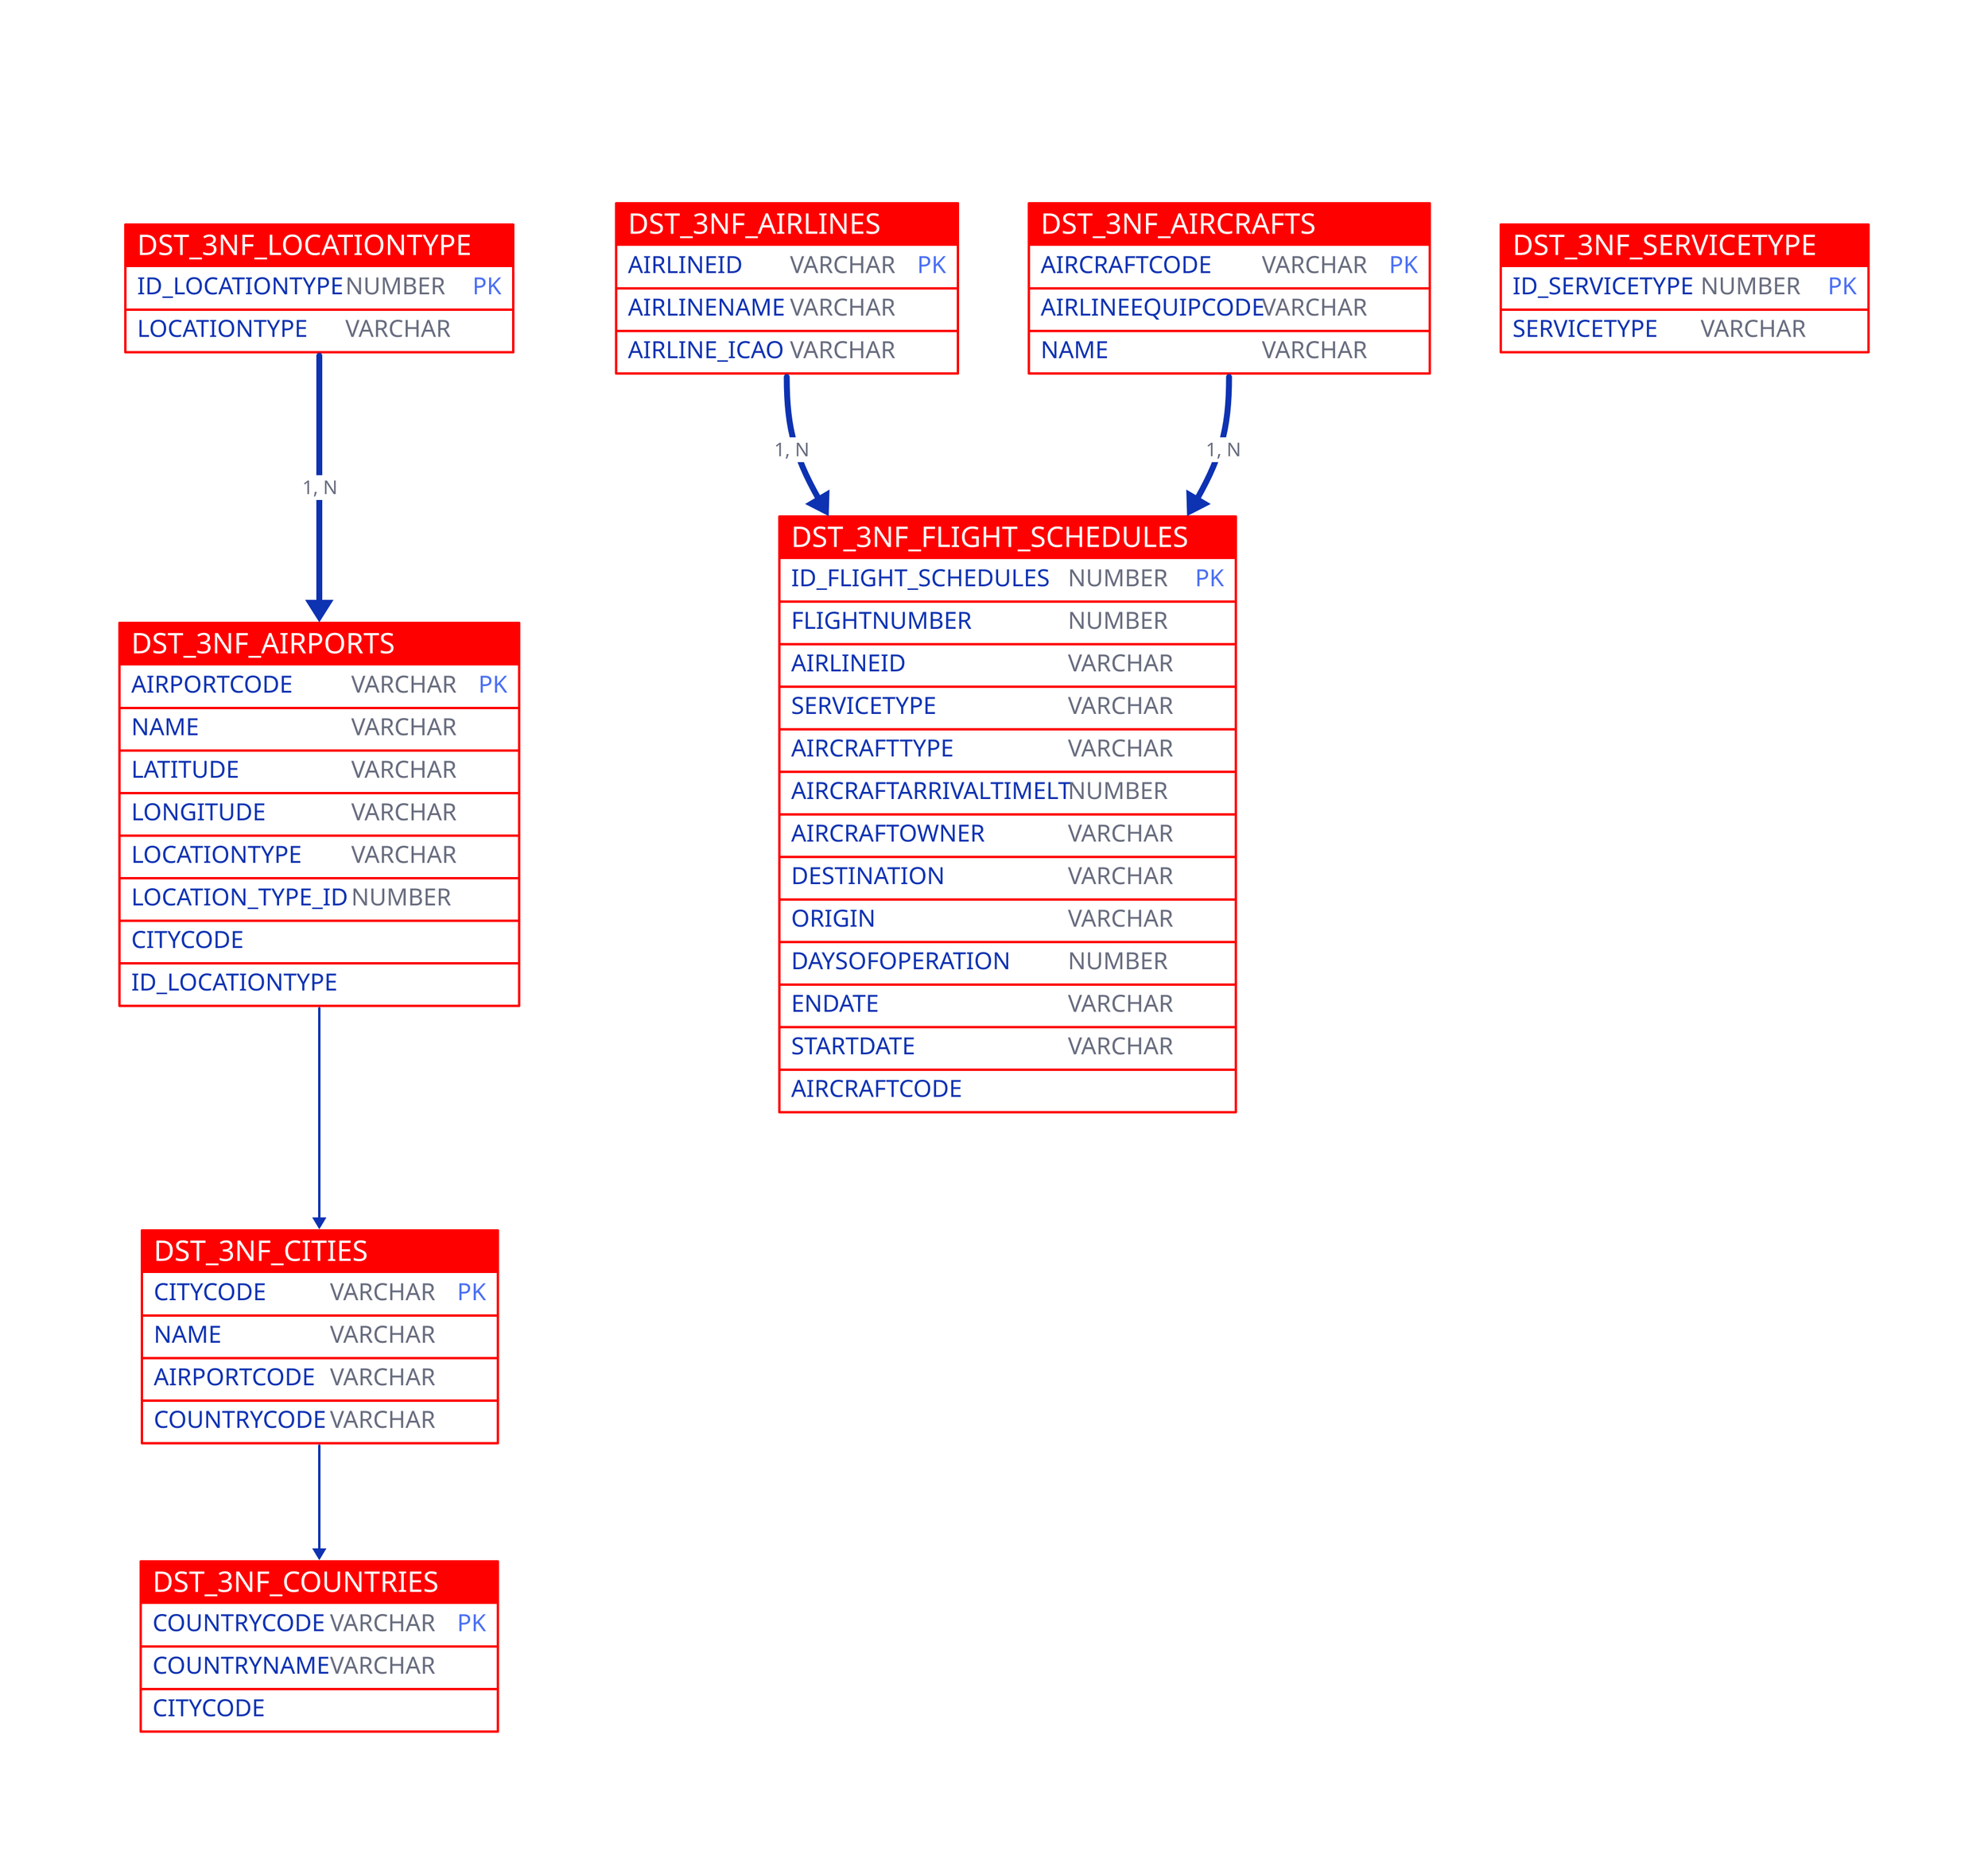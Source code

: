 title: |md
  # 'RAW DATA - 3NF DATA MODEL - SNOWFLAKE' DATA MODEL PIPELINE
| { near: top-center }

# #RAW DATA TABLES: {

#     DST_AIRCRAFTS: {
#         shape: sql_table
#         style: {fill: blue}
#         AIRCRAFTCODE: VARCHAR 
#         AIRLINEEQUIPCODE: VARCHAR
#         NAME: VARCHAR
#         LANGUAGECODE: VARCHAR
#     }

#     DST_AIRLINES: {
#         shape: sql_table
#         style: {fill: blue}
#         AIRLINEID: VARCHAR 
#         NAME: VARCHAR
#         LANGUAGECODE: VARCHAR
# 		AIRLINE_ICAO: VARCHAR
#     }
	
#     DST_AIRPORTS: {
#         shape: sql_table
#         style: {fill: blue}
#         AIRPORTCODE: VARCHAR 
#         CITYCODE: VARCHAR
#         COUNTRYCODE: VARCHAR
#         LOCATIONTYPE: VARCHAR
# 		NAME: VARCHAR
# 		LANGUAGECODE: VARCHAR
# 		LATITUDE: VARCHAR
# 		LONGITUDE: VARCHAR
# 		TIMEZONEID: VARCHAR
# 		UTCOFFSET: VARCHAR
#     }
	
#     DST_CITIES: {
#         shape: sql_table
#         style: {fill: blue}
#         AIRPORTCODE: VARCHAR 
#         CITYCODE: VARCHAR
# 		COUNTRYCODE: VARCHAR
#         NAME: VARCHAR
#         LANGUAGECODE: VARCHAR
# 		TIMEZONEID: VARCHAR
# 		UTCOFFSET: VARCHAR
#     }
	
#     DST_COUNTRIES: {
#         shape: sql_table
#         style: {fill: blue}
#         COUNTRYCODE: VARCHAR 
#         COUNTRYNAME: VARCHAR
#     }	
	
#     DST_FLIGHT_SCHEDULES: {
#         shape: sql_table
#         style: {fill: blue}
#         VALUE: VARIANT 
#         AIRLINEID: VARCHAR
# 		FLIGHTNUMBER: NUMBER
#         SERVICETYPE: VARCHAR
#         AIRCRAFTTYPE: VARCHAR
# 		AIRCRAFTARRIVALTIMELT: NUMBER
# 		AIRCRAFTOWNER: VARCHAR
# 		DESTINATION: VARCHAR
# 		ORIGIN: VARCHAR
# 		DAYSOFOPERATION: NUMBER
# 		ENDATE: VARCHAR
# 		STARTDATE: VARCHAR
#     }	    
# #}

#3NF DATA MODEL: {

    DST_3NF_AIRCRAFTS: {
        shape: sql_table
        style: {fill: red}
        AIRCRAFTCODE: VARCHAR {constraint: [primary_key]}
        AIRLINEEQUIPCODE: VARCHAR
        NAME: VARCHAR
    }

    DST_3NF_AIRLINES: {
        shape: sql_table
        style: {fill: red}
        AIRLINEID: VARCHAR {constraint: [primary_key]}
        AIRLINENAME: VARCHAR
		AIRLINE_ICAO: VARCHAR
    }
	
    DST_3NF_AIRPORTS: {
        shape: sql_table
        style: {fill: red}
        AIRPORTCODE: VARCHAR {constraint: [primary_key]}
		NAME: VARCHAR
		LATITUDE: VARCHAR
		LONGITUDE: VARCHAR
		LOCATIONTYPE: VARCHAR
		LOCATION_TYPE_ID: NUMBER
    }
	
    DST_3NF_CITIES: {
        shape: sql_table
        style: {fill: red}
		CITYCODE: NUMBER {constraint: [primary_key]}
		CITYCODE: VARCHAR
        NAME: VARCHAR
        AIRPORTCODE: VARCHAR
		COUNTRYCODE: VARCHAR
    }
	
    DST_3NF_COUNTRIES: {
        shape: sql_table
        style: {fill: red}
        COUNTRYCODE: VARCHAR {constraint: [primary_key]}
        COUNTRYNAME: VARCHAR
    }	
	
    DST_3NF_FLIGHT_SCHEDULES: {
        shape: sql_table
        style: {fill: red}
        ID_FLIGHT_SCHEDULES: NUMBER {constraint: [primary_key]}
		FLIGHTNUMBER: NUMBER
		AIRLINEID: VARCHAR
        SERVICETYPE: VARCHAR
        AIRCRAFTTYPE: VARCHAR
		AIRCRAFTARRIVALTIMELT: NUMBER
		AIRCRAFTOWNER: VARCHAR
		DESTINATION: VARCHAR
		ORIGIN: VARCHAR
		DAYSOFOPERATION: NUMBER
		ENDATE: VARCHAR
		STARTDATE: VARCHAR
    }	
	
	DST_3NF_LOCATIONTYPE: {
		shape: sql_table
		style: {fill: red}
		ID_LOCATIONTYPE: NUMBER {constraint: [primary_key]}
		LOCATIONTYPE: VARCHAR
	}
	
	DST_3NF_SERVICETYPE: {
		shape: sql_table
		style: {fill: red}
		ID_SERVICETYPE: NUMBER {constraint: [primary_key]}
		SERVICETYPE: VARCHAR
	}	
	
	DST_3NF_AIRPORTS.CITYCODE -> DST_3NF_CITIES.CITYCODE
	DST_3NF_CITIES.CITYCODE -> DST_3NF_COUNTRIES.CITYCODE
	DST_3NF_LOCATIONTYPE.ID_LOCATIONTYPE -> DST_3NF_AIRPORTS.ID_LOCATIONTYPE: 1, N {style.stroke-width:5}
	# DST_3NF_SERVICETYPE.ID_SERVICETYPE -> DST_3NF_FLIGHT_SCHEDULES.SERVICETYPE:1, N {style.stroke-width:5}
	#DST_3NF_COUNTRIES.CITYCODE -> DST_3NF_AIRPORTS.COUNTRYCODE: 1, N {style.stroke-width:5}
	# DST_3NF_CITIES.CITYCODE -> DST_3NF_AIRPORTS.CITYCODE: 1, N {style.stroke-width:5}
	DST_3NF_AIRLINES.AIRLINEID -> DST_3NF_FLIGHT_SCHEDULES.AIRLINEID: 1, N {style.stroke-width:5}
	DST_3NF_AIRCRAFTS.AIRCRAFTCODE -> DST_3NF_FLIGHT_SCHEDULES.AIRCRAFTCODE: 1, N {style.stroke-width:5}
	#DST_3NF_AIRPORTS.AIRCRAFTCODE -> DST_3NF_FLIGHT_SCHEDULES.ORIGIN: 1, N {style.stroke-width:5}
	#DST_3NF_AIRPORTS.AIRCRAFTCODE -> DST_3NF_FLIGHT_SCHEDULES.DESTINATION: 1, N {style.stroke-width:5}
	   
#}

#SNOWFLAKE DATA MODEL: {

#     DST_DIM_AIRPORTS: {
#         shape: sql_table
#         style: {fill: green}
# 		ID_DIM_AIRPORTCODE: NUMBER {constraint: [primary_key]}
#         AIRPORTCODE: VARCHAR 
# 		CITY_NAME: VARCHAR
# 		COUNTRY_NAME: VARCHAR
# 		LOCATIONTYPE: VARCHAR
# 		NAME: VARCHAR	
# 		LATITUDE: VARCHAR
# 		LONGITUDE: VARCHAR
		
#     }
	
	
#     DST_DIM_FLIGHT_SCHEDULES: {
#         shape: sql_table
#         style: {fill: green}
# 		ID_DIM_FLIGHT_SCHEDULES: NUMBER {constraint: [primary_key]}
# 		FLIGHTNUMBER: NUMBER
# 		AIRCRAFTTYPE: VARCHAR		
# 		AIRCRAFTOWNER: VARCHAR
# 		DESTINATION: VARCHAR
# 		ORIGIN: VARCHAR		
# 		AIRCRAFT_NAME: VARCHAR
# 		AIRLINE_NAME: VARCHAR
# 		SERVICETYPE: VARCHAR
# 		ENDATE: VARCHAR
# 		STARTDATE: VARCHAR
#     }	
	
# 	DST_DIM_FACT_FLIGHT_SCHEDULES: {
# 		shape: sql_table
#         style: {fill: green}
# 		ID_DIM_FACT_FLIGHT_SCHEDULES: NUMBER {constraint: [primary_key]}
# 		ID_DIM_AIRPORTS: NUMBER
# 		ID_DIM_FLIGHT_SCHEDULES: NUMBER
# 		ID_DIM_TIME: NUMBER
# 		AIRCRAFTARRIVALTIMELT: NUMBER
# 		DAYSOFOPERATION: NUMBER
# 	}
	
# 	DST_DIM_TIME: {
# 		shape: sql_table
#         style: {fill: green}
# 		ID_DIM_TIME: NUMBER
# 		DATE: DATE
# 		YEAR: NUMBER
# 		MONTH: NUMBER
# 		DAY: NUMBER
# 		DAY_OF_WEEK: NUMBER
# 		DAY_OF_YEAR: NUMBER
# 		QUARTER: NUMBER
# 		QUARTER_START_DAY_OF_YEAR: NUMBER
# 		DAY_OF_QUARTER: NUMBER
# 		MONTH_NAME: VARCHAR
# 		MONTH_NAME_SHORT: VARCHAR
# 		DAY_NAME: VARCHAR
# 		DAY_NAME_SHORT: VARCHAR
# 		ISO_YEAR: NUMBER
# 		ISO_WEEK: NUMBER
# 		ISO_QUARTER: NUMBER
# 		ISO_DAY_OF_WEEK: NUMBER
# 		DAYS_IN_YEAR: NUMBER
# 		DAYS_REMAINING_IN_YEAR: NUMBER
	
# 	}
    
	
    
#     #generic fact_table
#     #countries.id_country -> generic_fact_table.id_country: 1,n  
# 	#DST_DIM_AIRCRAFTS.ID_DIM_AIRCRAFTS -> DST_DIM_FACT_FLIGHT_SCHEDULES.ID_DIM_AIRCRAFTS: 1, N {style.stroke-width:5}
# 	#DST_DIM_AIRLINES.ID_DIM_AIRLINES -> DST_DIM_FACT_FLIGHT_SCHEDULES.ID_DIM_AIRLINES: 1, N {style.stroke-width:5}
# 	DST_DIM_AIRPORTS.ID_DIM_AIRPORTS -> DST_DIM_FACT_FLIGHT_SCHEDULES.ID_DIM_AIRPORTS: 1, N {style.stroke-width:5}
# 	#DST_DIM_SERVICETYPE.ID_DIM_SERVICETYPE -> DST_DIM_FACT_FLIGHT_SCHEDULES.ID_DIM_SERVICETYPE: 1,N {style.stroke-width:5}
# 	DST_DIM_FLIGHT_SCHEDULES.ID_DIM_FLIGHT_SCHEDULES -> DST_DIM_FACT_FLIGHT_SCHEDULES.ID_DIM_FLIGHT_SCHEDULES:1, N {style.stroke-width:5}
# 	DST_DIM_TIME.ID_DIM_TIME -> DST_DIM_FACT_FLIGHT_SCHEDULES.ID_DIM_TIME:1, N
# 	#DST_DIM_CITIES.ID_DIM_CITIES -> DST_DIM_FACT_FLIGHT_SCHEDULES.ID_DIM_CITIES: 1,N {style.stroke-width:5}
# 	#DST_DIM_COUNTRIES.ID_DIM_COUNTRIES -> DST_DIM_FACT_FLIGHT_SCHEDULES.ID_DIM_COUNTRIES:1, N {style.stroke-width:5}
# 	#DST_DIM_LOCATIONTYPE.ID_DIM_LOCATIONTYPE -> DST_DIM_FACT_FLIGHT_SCHEDULES.ID_DIM_LOCATIONTYPE:1, N {style.stroke-width:5}
	  
# #}


# DST_AIRCRAFTS --> DST_3NF_AIRCRAFTS : raw to 3NF data flow {style.animated:true}
# DST_AIRLINES --> DST_3NF_AIRLINES: raw to 3NF data flow {style.animated: true}
# DST_COUNTRIES --> DST_3NF_COUNTRIES: raw to 3NF data flow {style.animated: true}
# DST_CITIES --> DST_3NF_CITIES: raw to 3NF data flow {style.animated: true}
# DST_AIRPORTS --> DST_3NF_AIRPORTS: raw to 3NF data flow {style.animated: true}
# DST_AIRPORTS --> DST_3NF_LOCATIONTYPE: raw to 3NF data flow {style.animated: true}
# DST_FLIGHT_SCHEDULES --> DST_3NF_FLIGHT_SCHEDULES: raw to 3NF data flow {style.animated: true}
# DST_FLIGHT_SCHEDULES --> DST_3NF_SERVICETYPE: raw to 3NF data flow {style.animated: true}

# #DST_3NF_AIRCRAFTS --> DST_DIM_AIRCRAFTS: 3NF to Snowflake data flow {style.animated: true}
# #DST_3NF_AIRLINES --> DST_DIM_AIRLINES: 3NF to Snowflake data flow {style.animated: true}
# #DST_3NF_COUNTRIES --> DST_DIM_COUNTRIES: 3NF to Snowflake data flow {style.animated: true}
# #DST_3NF_CITIES --> DST_DIM_CITIES: 3NF to Snowflake data flow {style.animated: true}
# DST_3NF_AIRPORTS --> DST_DIM_AIRPORTS: 3NF to Snowflake data flow {style.animated: true}
# DST_3NF_FLIGHT_SCHEDULES --> DST_DIM_FLIGHT_SCHEDULES: 3NF to Snowflake data flow {style.animated: true}
# #DST_3NF_SERVICETYPE --> DST_DIM_SERVICETYPE: 3NF to Snowflake data flow {style.animated: true}
# #DST_DIM_AIRPORTS --> DST_DIM_LOCATIONTYPE: 3NF to Snowflake data flow {style.animated: true}
# #DST_3NF_LOCATIONTYPE --> DST_DIM_LOCATIONTYPE: 3NF to Snowflake data flow {style.animated: true}

# #DST_DIM_AIRCRAFTS --> DST_DIM_FACT_FLIGHT_SCHEDULES: fact table data flow {style.animated: true}
# #DST_DIM_AIRLINES --> DST_DIM_FACT_FLIGHT_SCHEDULES: fact table data flow {style.animated: true}
# #DST_DIM_COUNTRIES --> DST_DIM_FACT_FLIGHT_SCHEDULES: fact table data flow {style.animated: true}
# #DST_DIM_CITIES --> DST_DIM_FACT_FLIGHT_SCHEDULES: fact table data flow {style.animated: true}
# #DST_DIM_AIRPORTS --> DST_DIM_FACT_FLIGHT_SCHEDULES: fact table data flow {style.animated: true}
# #DST_DIM_FLIGHT_SCHEDULES --> DST_DIM_FACT_FLIGHT_SCHEDULES: fact table data flow {style.animated: true}
# #DST_DIM_SERVICETYPE --> DST_DIM_FACT_FLIGHT_SCHEDULES: fact table data flow {style.animated: true}
# #DST_DIM_LOCATIONTYPE --> DST_DIM_FACT_FLIGHT_SCHEDULES: fact table data flow {style.animated: true}



